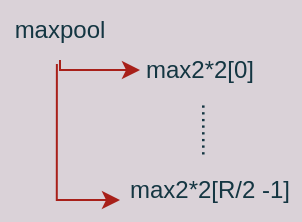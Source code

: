 <mxfile version="20.6.2" type="device"><diagram id="IfT2CDjQrHX_UjwnMtUg" name="Page-1"><mxGraphModel dx="1406" dy="818" grid="1" gridSize="10" guides="1" tooltips="1" connect="1" arrows="1" fold="1" page="1" pageScale="1" pageWidth="850" pageHeight="1100" background="#DAD2D8" math="0" shadow="0"><root><mxCell id="0"/><mxCell id="1" parent="0"/><mxCell id="qVe85849W_6lbl4Sem6b-9" style="edgeStyle=orthogonalEdgeStyle;rounded=0;orthogonalLoop=1;jettySize=auto;html=1;exitX=0.474;exitY=1.068;exitDx=0;exitDy=0;entryX=0;entryY=0.667;entryDx=0;entryDy=0;entryPerimeter=0;exitPerimeter=0;labelBackgroundColor=#DAD2D8;strokeColor=#A8201A;fontColor=#143642;" parent="1" source="qVe85849W_6lbl4Sem6b-2" target="qVe85849W_6lbl4Sem6b-4" edge="1"><mxGeometry relative="1" as="geometry"/></mxCell><mxCell id="qVe85849W_6lbl4Sem6b-10" style="edgeStyle=orthogonalEdgeStyle;rounded=0;orthogonalLoop=1;jettySize=auto;html=1;exitX=0.5;exitY=1;exitDx=0;exitDy=0;entryX=0;entryY=0.5;entryDx=0;entryDy=0;labelBackgroundColor=#DAD2D8;strokeColor=#A8201A;fontColor=#143642;" parent="1" source="qVe85849W_6lbl4Sem6b-2" target="qVe85849W_6lbl4Sem6b-3" edge="1"><mxGeometry relative="1" as="geometry"><Array as="points"><mxPoint x="360" y="345"/></Array></mxGeometry></mxCell><mxCell id="qVe85849W_6lbl4Sem6b-2" value="maxpool" style="text;html=1;strokeColor=none;fillColor=none;align=center;verticalAlign=middle;whiteSpace=wrap;rounded=0;fontColor=#143642;" parent="1" vertex="1"><mxGeometry x="330" y="310" width="60" height="30" as="geometry"/></mxCell><mxCell id="qVe85849W_6lbl4Sem6b-3" value="max2*2[0]" style="text;html=1;strokeColor=none;fillColor=none;align=center;verticalAlign=middle;whiteSpace=wrap;rounded=0;fontColor=#143642;" parent="1" vertex="1"><mxGeometry x="400" y="330" width="60" height="30" as="geometry"/></mxCell><mxCell id="qVe85849W_6lbl4Sem6b-4" value="max2*2[R/2 -1]" style="text;html=1;strokeColor=none;fillColor=none;align=center;verticalAlign=middle;whiteSpace=wrap;rounded=0;fontColor=#143642;" parent="1" vertex="1"><mxGeometry x="390" y="390" width="90" height="30" as="geometry"/></mxCell><mxCell id="qVe85849W_6lbl4Sem6b-5" value="........" style="text;html=1;strokeColor=none;fillColor=none;align=center;verticalAlign=middle;whiteSpace=wrap;rounded=0;rotation=90;fontColor=#143642;" parent="1" vertex="1"><mxGeometry x="410" y="360" width="50" height="30" as="geometry"/></mxCell></root></mxGraphModel></diagram></mxfile>